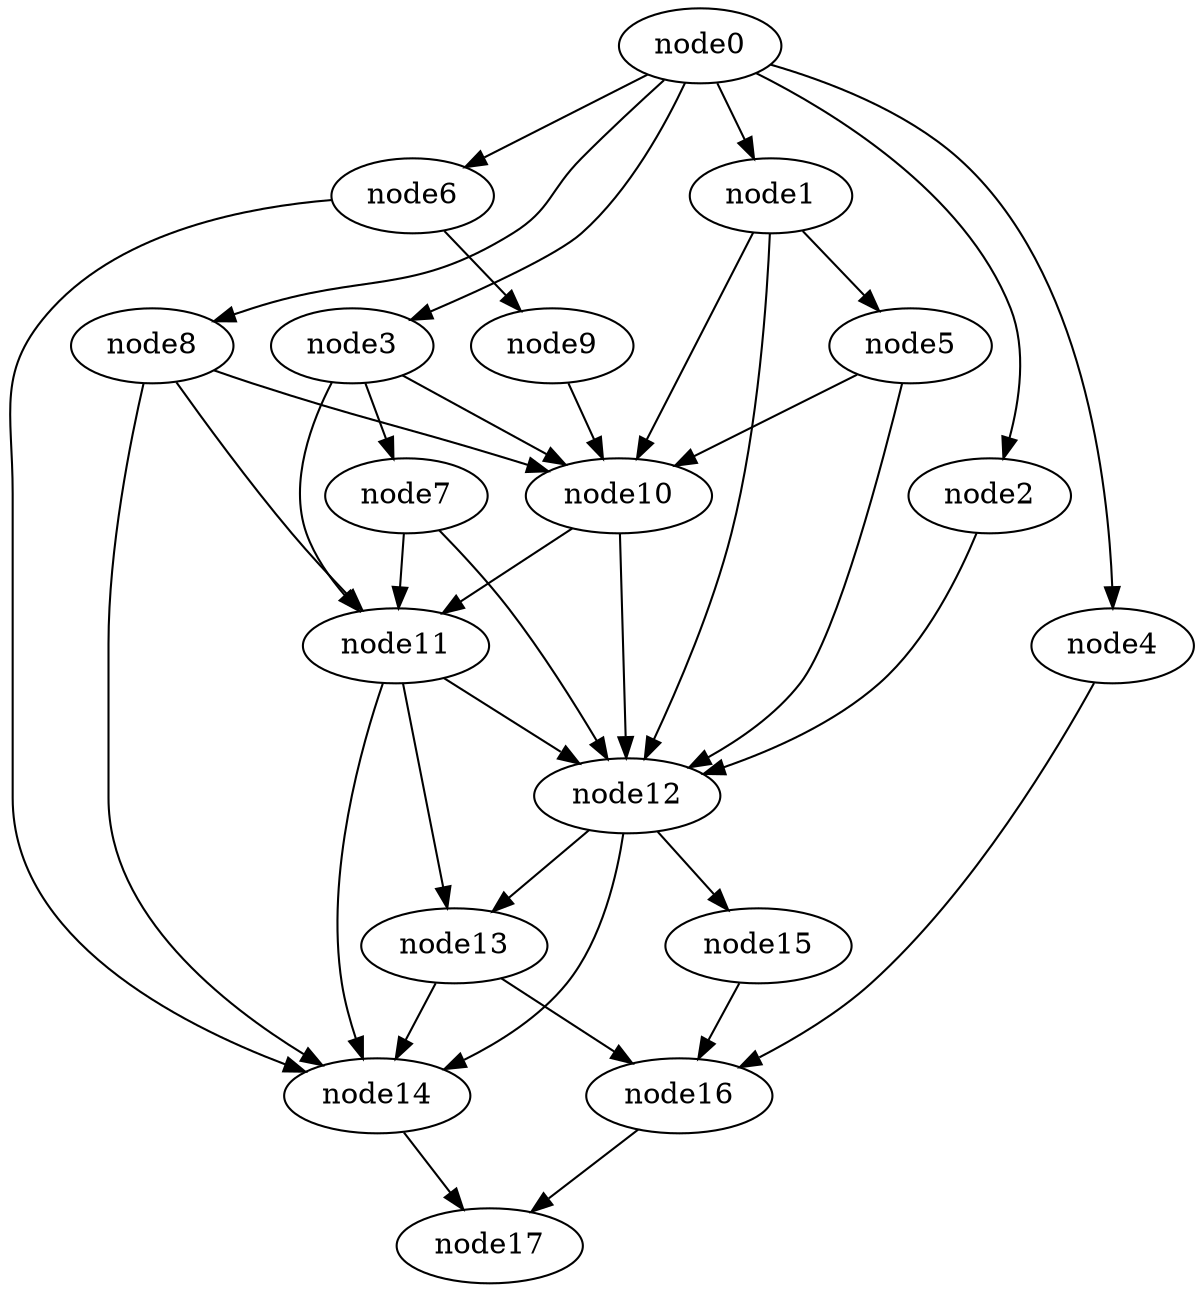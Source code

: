 digraph g{
	node17
	node16 -> node17
	node15 -> node16
	node14 -> node17
	node13 -> node16
	node13 -> node14
	node12 -> node15
	node12 -> node14
	node12 -> node13
	node11 -> node14
	node11 -> node13
	node11 -> node12
	node10 -> node12
	node10 -> node11
	node9 -> node10
	node8 -> node14
	node8 -> node11
	node8 -> node10
	node7 -> node12
	node7 -> node11
	node6 -> node14
	node6 -> node9
	node5 -> node12
	node5 -> node10
	node4 -> node16
	node3 -> node11
	node3 -> node10
	node3 -> node7
	node2 -> node12
	node1 -> node12
	node1 -> node10
	node1 -> node5
	node0 -> node8
	node0 -> node6
	node0 -> node4
	node0 -> node3
	node0 -> node2
	node0 -> node1
}
